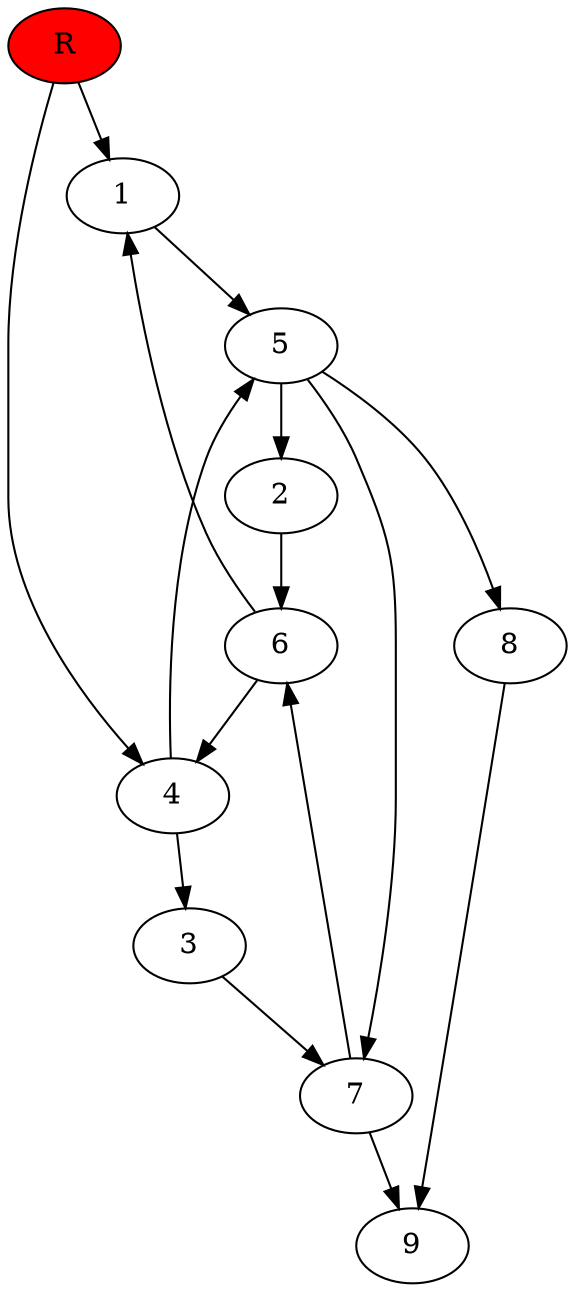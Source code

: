 digraph prb17490 {
	1
	2
	3
	4
	5
	6
	7
	8
	R [fillcolor="#ff0000" style=filled]
	1 -> 5
	2 -> 6
	3 -> 7
	4 -> 3
	4 -> 5
	5 -> 2
	5 -> 7
	5 -> 8
	6 -> 1
	6 -> 4
	7 -> 6
	7 -> 9
	8 -> 9
	R -> 1
	R -> 4
}
